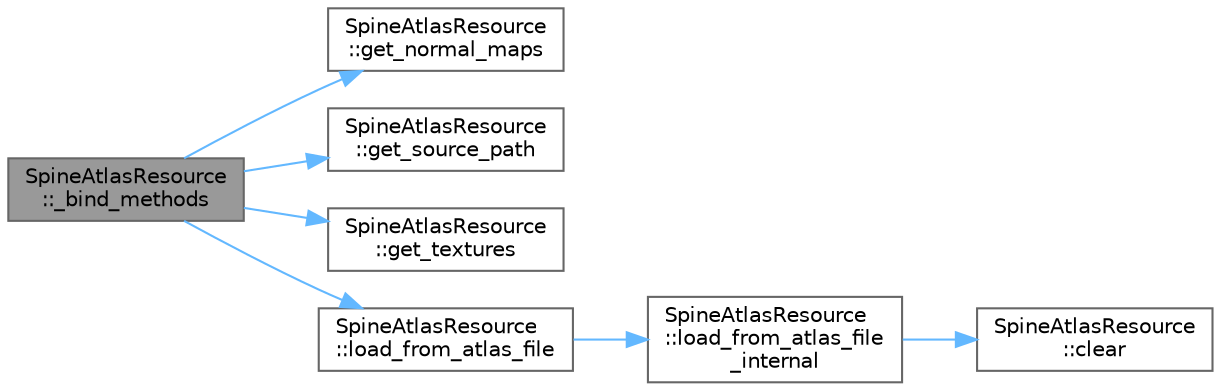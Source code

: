 digraph "SpineAtlasResource::_bind_methods"
{
 // LATEX_PDF_SIZE
  bgcolor="transparent";
  edge [fontname=Helvetica,fontsize=10,labelfontname=Helvetica,labelfontsize=10];
  node [fontname=Helvetica,fontsize=10,shape=box,height=0.2,width=0.4];
  rankdir="LR";
  Node1 [id="Node000001",label="SpineAtlasResource\l::_bind_methods",height=0.2,width=0.4,color="gray40", fillcolor="grey60", style="filled", fontcolor="black",tooltip=" "];
  Node1 -> Node2 [id="edge1_Node000001_Node000002",color="steelblue1",style="solid",tooltip=" "];
  Node2 [id="Node000002",label="SpineAtlasResource\l::get_normal_maps",height=0.2,width=0.4,color="grey40", fillcolor="white", style="filled",URL="$class_spine_atlas_resource.html#a0874869872968c6e9c15055ea4dbd9c6",tooltip=" "];
  Node1 -> Node3 [id="edge2_Node000001_Node000003",color="steelblue1",style="solid",tooltip=" "];
  Node3 [id="Node000003",label="SpineAtlasResource\l::get_source_path",height=0.2,width=0.4,color="grey40", fillcolor="white", style="filled",URL="$class_spine_atlas_resource.html#ac72c81127d07eb098321b942525991e8",tooltip=" "];
  Node1 -> Node4 [id="edge3_Node000001_Node000004",color="steelblue1",style="solid",tooltip=" "];
  Node4 [id="Node000004",label="SpineAtlasResource\l::get_textures",height=0.2,width=0.4,color="grey40", fillcolor="white", style="filled",URL="$class_spine_atlas_resource.html#af4f5c341568d4f04d1b149014015e8e6",tooltip=" "];
  Node1 -> Node5 [id="edge4_Node000001_Node000005",color="steelblue1",style="solid",tooltip=" "];
  Node5 [id="Node000005",label="SpineAtlasResource\l::load_from_atlas_file",height=0.2,width=0.4,color="grey40", fillcolor="white", style="filled",URL="$class_spine_atlas_resource.html#af6dc6f800d0bf0e426469e6cf01c4cd0",tooltip=" "];
  Node5 -> Node6 [id="edge5_Node000005_Node000006",color="steelblue1",style="solid",tooltip=" "];
  Node6 [id="Node000006",label="SpineAtlasResource\l::load_from_atlas_file\l_internal",height=0.2,width=0.4,color="grey40", fillcolor="white", style="filled",URL="$class_spine_atlas_resource.html#a610a032622afb96570be1d28f1d7bbe3",tooltip=" "];
  Node6 -> Node7 [id="edge6_Node000006_Node000007",color="steelblue1",style="solid",tooltip=" "];
  Node7 [id="Node000007",label="SpineAtlasResource\l::clear",height=0.2,width=0.4,color="grey40", fillcolor="white", style="filled",URL="$class_spine_atlas_resource.html#aa8d879437cdd3e95c8f14014c58385aa",tooltip=" "];
}

